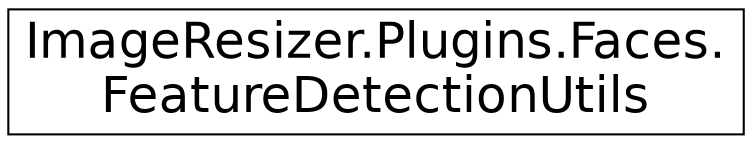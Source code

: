 digraph "Graphical Class Hierarchy"
{
  edge [fontname="Helvetica",fontsize="24",labelfontname="Helvetica",labelfontsize="24"];
  node [fontname="Helvetica",fontsize="24",shape=record];
  rankdir="LR";
  Node1 [label="ImageResizer.Plugins.Faces.\lFeatureDetectionUtils",height=0.2,width=0.4,color="black", fillcolor="white", style="filled",URL="$class_image_resizer_1_1_plugins_1_1_faces_1_1_feature_detection_utils.html"];
}
